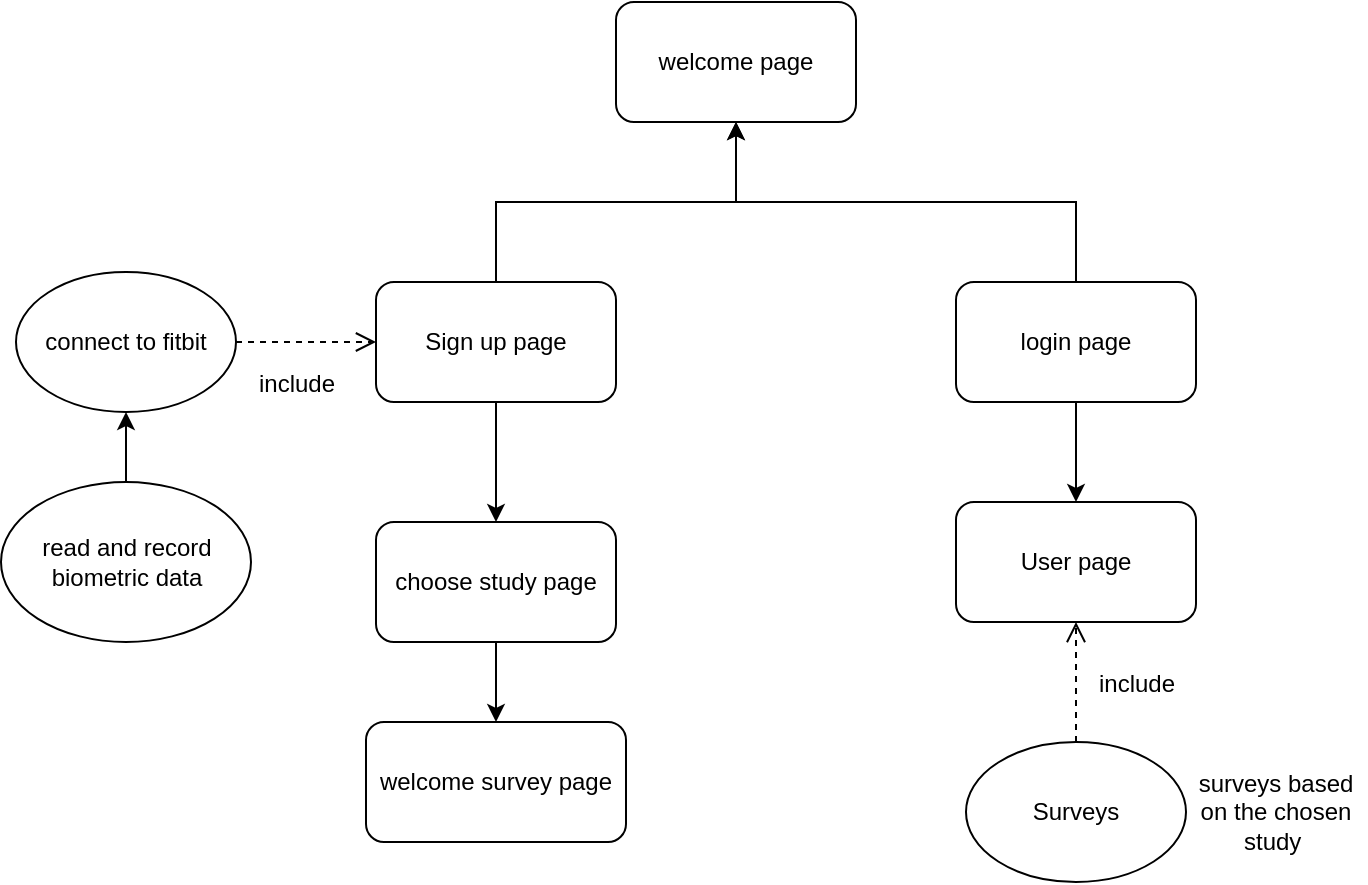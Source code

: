 <mxfile version="17.4.4" type="device"><diagram id="RyOSfsawmywCiHisNmjq" name="Page-1"><mxGraphModel dx="1422" dy="762" grid="1" gridSize="10" guides="1" tooltips="1" connect="1" arrows="1" fold="1" page="1" pageScale="1" pageWidth="850" pageHeight="1100" math="0" shadow="0"><root><mxCell id="0"/><mxCell id="1" parent="0"/><mxCell id="KeA4TotSIMkB0hXaCKKv-12" style="edgeStyle=orthogonalEdgeStyle;rounded=0;orthogonalLoop=1;jettySize=auto;html=1;exitX=0.5;exitY=0;exitDx=0;exitDy=0;entryX=0.5;entryY=1;entryDx=0;entryDy=0;" edge="1" parent="1" source="KeA4TotSIMkB0hXaCKKv-1" target="KeA4TotSIMkB0hXaCKKv-3"><mxGeometry relative="1" as="geometry"/></mxCell><mxCell id="KeA4TotSIMkB0hXaCKKv-23" value="" style="edgeStyle=orthogonalEdgeStyle;rounded=0;orthogonalLoop=1;jettySize=auto;html=1;fontSize=12;" edge="1" parent="1" source="KeA4TotSIMkB0hXaCKKv-1" target="KeA4TotSIMkB0hXaCKKv-6"><mxGeometry relative="1" as="geometry"/></mxCell><mxCell id="KeA4TotSIMkB0hXaCKKv-1" value="Sign up page&lt;span style=&quot;color: rgba(0 , 0 , 0 , 0) ; font-family: monospace ; font-size: 0px&quot;&gt;%3CmxGraphModel%3E%3Croot%3E%3CmxCell%20id%3D%220%22%2F%3E%3CmxCell%20id%3D%221%22%20parent%3D%220%22%2F%3E%3CmxCell%20id%3D%222%22%20value%3D%22SI%22%20style%3D%22rounded%3D1%3BwhiteSpace%3Dwrap%3Bhtml%3D1%3B%22%20vertex%3D%221%22%20parent%3D%221%22%3E%3CmxGeometry%20x%3D%22200%22%20y%3D%22220%22%20width%3D%22120%22%20height%3D%2260%22%20as%3D%22geometry%22%2F%3E%3C%2FmxCell%3E%3C%2Froot%3E%3C%2FmxGraphModel%3E&lt;/span&gt;" style="rounded=1;whiteSpace=wrap;html=1;" vertex="1" parent="1"><mxGeometry x="200" y="220" width="120" height="60" as="geometry"/></mxCell><mxCell id="KeA4TotSIMkB0hXaCKKv-3" value="welcome page" style="rounded=1;whiteSpace=wrap;html=1;" vertex="1" parent="1"><mxGeometry x="320" y="80" width="120" height="60" as="geometry"/></mxCell><mxCell id="KeA4TotSIMkB0hXaCKKv-13" style="edgeStyle=orthogonalEdgeStyle;rounded=0;orthogonalLoop=1;jettySize=auto;html=1;exitX=0.5;exitY=0;exitDx=0;exitDy=0;entryX=0.5;entryY=1;entryDx=0;entryDy=0;" edge="1" parent="1" source="KeA4TotSIMkB0hXaCKKv-4" target="KeA4TotSIMkB0hXaCKKv-3"><mxGeometry relative="1" as="geometry"/></mxCell><mxCell id="KeA4TotSIMkB0hXaCKKv-17" style="edgeStyle=orthogonalEdgeStyle;rounded=0;orthogonalLoop=1;jettySize=auto;html=1;exitX=0.5;exitY=1;exitDx=0;exitDy=0;" edge="1" parent="1" source="KeA4TotSIMkB0hXaCKKv-4" target="KeA4TotSIMkB0hXaCKKv-8"><mxGeometry relative="1" as="geometry"/></mxCell><mxCell id="KeA4TotSIMkB0hXaCKKv-4" value="login page" style="rounded=1;whiteSpace=wrap;html=1;" vertex="1" parent="1"><mxGeometry x="490" y="220" width="120" height="60" as="geometry"/></mxCell><mxCell id="KeA4TotSIMkB0hXaCKKv-5" value="welcome survey page" style="rounded=1;whiteSpace=wrap;html=1;" vertex="1" parent="1"><mxGeometry x="195" y="440" width="130" height="60" as="geometry"/></mxCell><mxCell id="KeA4TotSIMkB0hXaCKKv-16" style="edgeStyle=orthogonalEdgeStyle;rounded=0;orthogonalLoop=1;jettySize=auto;html=1;exitX=0.5;exitY=1;exitDx=0;exitDy=0;entryX=0.5;entryY=0;entryDx=0;entryDy=0;" edge="1" parent="1" source="KeA4TotSIMkB0hXaCKKv-6" target="KeA4TotSIMkB0hXaCKKv-5"><mxGeometry relative="1" as="geometry"/></mxCell><mxCell id="KeA4TotSIMkB0hXaCKKv-6" value="choose study page" style="rounded=1;whiteSpace=wrap;html=1;" vertex="1" parent="1"><mxGeometry x="200" y="340" width="120" height="60" as="geometry"/></mxCell><mxCell id="KeA4TotSIMkB0hXaCKKv-8" value="User page" style="rounded=1;whiteSpace=wrap;html=1;" vertex="1" parent="1"><mxGeometry x="490" y="330" width="120" height="60" as="geometry"/></mxCell><mxCell id="KeA4TotSIMkB0hXaCKKv-18" value="Surveys" style="ellipse;whiteSpace=wrap;html=1;" vertex="1" parent="1"><mxGeometry x="495" y="450" width="110" height="70" as="geometry"/></mxCell><mxCell id="KeA4TotSIMkB0hXaCKKv-21" value="&lt;font style=&quot;font-size: 12px&quot;&gt;include&lt;/font&gt;" style="html=1;verticalAlign=bottom;endArrow=open;dashed=1;endSize=8;rounded=0;exitX=0.5;exitY=0;exitDx=0;exitDy=0;entryX=0.5;entryY=1;entryDx=0;entryDy=0;" edge="1" parent="1" source="KeA4TotSIMkB0hXaCKKv-18" target="KeA4TotSIMkB0hXaCKKv-8"><mxGeometry x="-0.333" y="-30" relative="1" as="geometry"><mxPoint x="460" y="390" as="sourcePoint"/><mxPoint x="380" y="390" as="targetPoint"/><mxPoint as="offset"/></mxGeometry></mxCell><mxCell id="KeA4TotSIMkB0hXaCKKv-24" value="&lt;font style=&quot;font-size: 12px&quot;&gt;include&lt;/font&gt;" style="html=1;verticalAlign=bottom;endArrow=open;dashed=1;endSize=8;rounded=0;entryX=0;entryY=0.5;entryDx=0;entryDy=0;exitX=1;exitY=0.5;exitDx=0;exitDy=0;" edge="1" parent="1" source="KeA4TotSIMkB0hXaCKKv-25" target="KeA4TotSIMkB0hXaCKKv-1"><mxGeometry x="-0.143" y="-30" relative="1" as="geometry"><mxPoint x="120" y="300" as="sourcePoint"/><mxPoint x="110" y="220" as="targetPoint"/><mxPoint as="offset"/></mxGeometry></mxCell><mxCell id="KeA4TotSIMkB0hXaCKKv-25" value="connect to fitbit" style="ellipse;whiteSpace=wrap;html=1;" vertex="1" parent="1"><mxGeometry x="20" y="215" width="110" height="70" as="geometry"/></mxCell><mxCell id="KeA4TotSIMkB0hXaCKKv-27" value="surveys based on the chosen study&amp;nbsp;" style="text;html=1;strokeColor=none;fillColor=none;align=center;verticalAlign=middle;whiteSpace=wrap;rounded=0;fontSize=12;" vertex="1" parent="1"><mxGeometry x="605" y="452.5" width="90" height="65" as="geometry"/></mxCell><mxCell id="KeA4TotSIMkB0hXaCKKv-31" value="" style="edgeStyle=orthogonalEdgeStyle;rounded=0;orthogonalLoop=1;jettySize=auto;html=1;fontSize=12;" edge="1" parent="1" source="KeA4TotSIMkB0hXaCKKv-30" target="KeA4TotSIMkB0hXaCKKv-25"><mxGeometry relative="1" as="geometry"/></mxCell><mxCell id="KeA4TotSIMkB0hXaCKKv-30" value="read and record biometric data" style="ellipse;whiteSpace=wrap;html=1;fontSize=12;" vertex="1" parent="1"><mxGeometry x="12.5" y="320" width="125" height="80" as="geometry"/></mxCell></root></mxGraphModel></diagram></mxfile>
